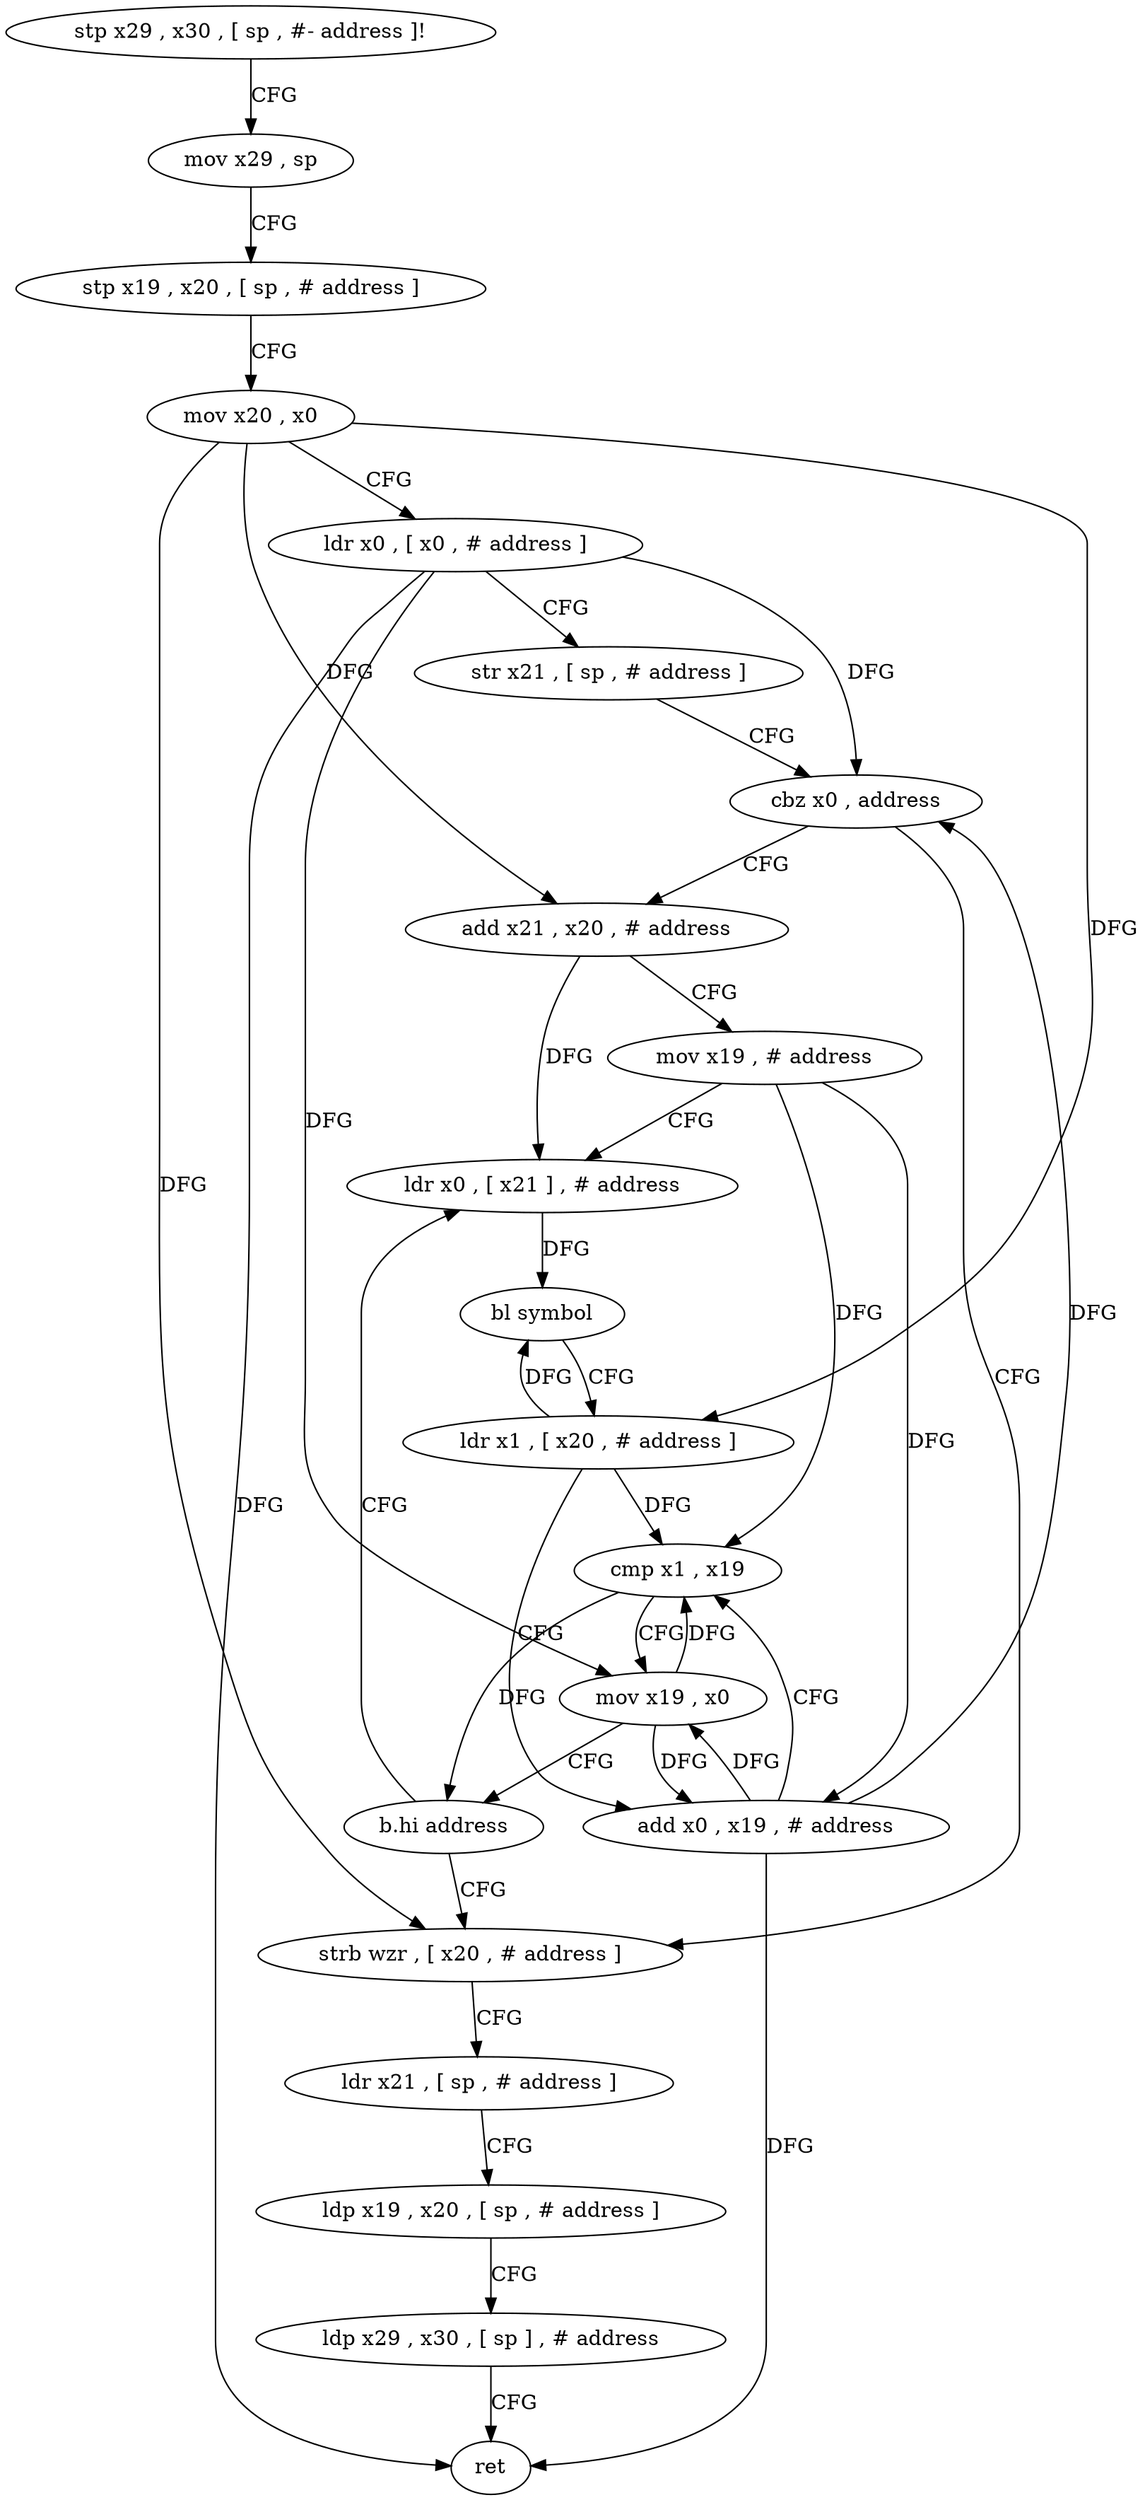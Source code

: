 digraph "func" {
"121080" [label = "stp x29 , x30 , [ sp , #- address ]!" ]
"121084" [label = "mov x29 , sp" ]
"121088" [label = "stp x19 , x20 , [ sp , # address ]" ]
"121092" [label = "mov x20 , x0" ]
"121096" [label = "ldr x0 , [ x0 , # address ]" ]
"121100" [label = "str x21 , [ sp , # address ]" ]
"121104" [label = "cbz x0 , address" ]
"121144" [label = "strb wzr , [ x20 , # address ]" ]
"121108" [label = "add x21 , x20 , # address" ]
"121148" [label = "ldr x21 , [ sp , # address ]" ]
"121152" [label = "ldp x19 , x20 , [ sp , # address ]" ]
"121156" [label = "ldp x29 , x30 , [ sp ] , # address" ]
"121160" [label = "ret" ]
"121112" [label = "mov x19 , # address" ]
"121116" [label = "ldr x0 , [ x21 ] , # address" ]
"121120" [label = "bl symbol" ]
"121124" [label = "ldr x1 , [ x20 , # address ]" ]
"121128" [label = "add x0 , x19 , # address" ]
"121132" [label = "cmp x1 , x19" ]
"121136" [label = "mov x19 , x0" ]
"121140" [label = "b.hi address" ]
"121080" -> "121084" [ label = "CFG" ]
"121084" -> "121088" [ label = "CFG" ]
"121088" -> "121092" [ label = "CFG" ]
"121092" -> "121096" [ label = "CFG" ]
"121092" -> "121144" [ label = "DFG" ]
"121092" -> "121108" [ label = "DFG" ]
"121092" -> "121124" [ label = "DFG" ]
"121096" -> "121100" [ label = "CFG" ]
"121096" -> "121104" [ label = "DFG" ]
"121096" -> "121160" [ label = "DFG" ]
"121096" -> "121136" [ label = "DFG" ]
"121100" -> "121104" [ label = "CFG" ]
"121104" -> "121144" [ label = "CFG" ]
"121104" -> "121108" [ label = "CFG" ]
"121144" -> "121148" [ label = "CFG" ]
"121108" -> "121112" [ label = "CFG" ]
"121108" -> "121116" [ label = "DFG" ]
"121148" -> "121152" [ label = "CFG" ]
"121152" -> "121156" [ label = "CFG" ]
"121156" -> "121160" [ label = "CFG" ]
"121112" -> "121116" [ label = "CFG" ]
"121112" -> "121128" [ label = "DFG" ]
"121112" -> "121132" [ label = "DFG" ]
"121116" -> "121120" [ label = "DFG" ]
"121120" -> "121124" [ label = "CFG" ]
"121124" -> "121128" [ label = "CFG" ]
"121124" -> "121120" [ label = "DFG" ]
"121124" -> "121132" [ label = "DFG" ]
"121128" -> "121132" [ label = "CFG" ]
"121128" -> "121104" [ label = "DFG" ]
"121128" -> "121160" [ label = "DFG" ]
"121128" -> "121136" [ label = "DFG" ]
"121132" -> "121136" [ label = "CFG" ]
"121132" -> "121140" [ label = "DFG" ]
"121136" -> "121140" [ label = "CFG" ]
"121136" -> "121128" [ label = "DFG" ]
"121136" -> "121132" [ label = "DFG" ]
"121140" -> "121116" [ label = "CFG" ]
"121140" -> "121144" [ label = "CFG" ]
}
